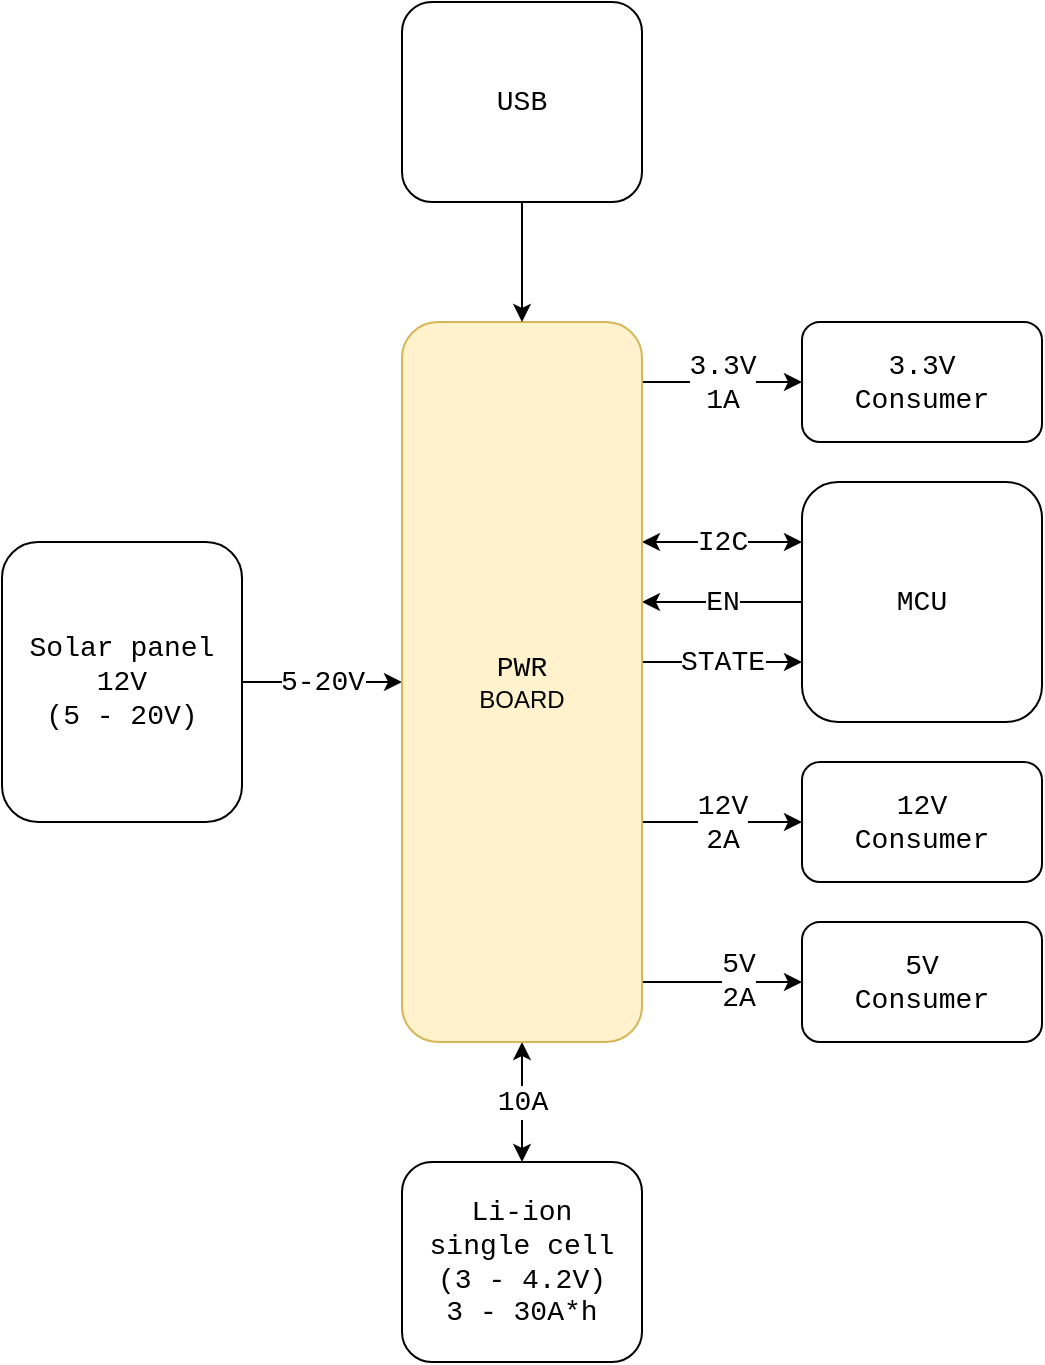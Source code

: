 <mxfile>
    <diagram id="zrE_vpf99_Xxtl037SuV" name="Page-1">
        <mxGraphModel grid="1" page="1" gridSize="10" guides="1" tooltips="1" connect="1" arrows="1" fold="1" pageScale="1" pageWidth="850" pageHeight="1100" math="0" shadow="0">
            <root>
                <mxCell id="0"/>
                <mxCell id="1" parent="0"/>
                <mxCell id="15" value="" style="edgeStyle=none;html=1;fontFamily=Courier New;fontSize=14;" edge="1" parent="1" source="2" target="14">
                    <mxGeometry relative="1" as="geometry"/>
                </mxCell>
                <mxCell id="16" value="5-20V" style="edgeLabel;html=1;align=center;verticalAlign=middle;resizable=0;points=[];fontSize=14;fontFamily=Courier New;" vertex="1" connectable="0" parent="15">
                    <mxGeometry x="0.354" y="-2" relative="1" as="geometry">
                        <mxPoint x="-14" y="-2" as="offset"/>
                    </mxGeometry>
                </mxCell>
                <mxCell id="2" value="&lt;font style=&quot;font-size: 14px;&quot; face=&quot;Courier New&quot;&gt;Solar panel&lt;br&gt;12V&lt;br&gt;(5 - 20V)&lt;/font&gt;" style="rounded=1;whiteSpace=wrap;html=1;" vertex="1" parent="1">
                    <mxGeometry x="80" y="350" width="120" height="140" as="geometry"/>
                </mxCell>
                <mxCell id="17" value="" style="edgeStyle=none;html=1;fontFamily=Courier New;fontSize=14;startArrow=classic;startFill=1;" edge="1" parent="1" source="3" target="14">
                    <mxGeometry relative="1" as="geometry"/>
                </mxCell>
                <mxCell id="EhyADVQBP6MnTy_qKZO0-27" value="10A" style="edgeLabel;html=1;align=center;verticalAlign=middle;resizable=0;points=[];fontSize=14;fontFamily=Courier New;" vertex="1" connectable="0" parent="17">
                    <mxGeometry x="-0.426" y="2" relative="1" as="geometry">
                        <mxPoint x="2" y="-13" as="offset"/>
                    </mxGeometry>
                </mxCell>
                <mxCell id="3" value="&lt;font style=&quot;font-size: 14px;&quot; face=&quot;Courier New&quot;&gt;Li-ion&lt;br&gt;single cell&lt;br&gt;(3 - 4.2V)&lt;br&gt;3 - 30A*h&lt;br&gt;&lt;/font&gt;" style="rounded=1;whiteSpace=wrap;html=1;" vertex="1" parent="1">
                    <mxGeometry x="280" y="660" width="120" height="100" as="geometry"/>
                </mxCell>
                <mxCell id="23" value="I2C" style="edgeStyle=orthogonalEdgeStyle;rounded=0;html=1;fontFamily=Courier New;fontSize=14;startArrow=classic;startFill=1;endArrow=classic;endFill=1;exitX=0;exitY=0.25;exitDx=0;exitDy=0;" edge="1" parent="1" source="4" target="14">
                    <mxGeometry relative="1" as="geometry">
                        <Array as="points">
                            <mxPoint x="410" y="350"/>
                            <mxPoint x="410" y="350"/>
                        </Array>
                    </mxGeometry>
                </mxCell>
                <mxCell id="25" value="EN" style="edgeStyle=orthogonalEdgeStyle;rounded=0;html=1;fontFamily=Courier New;fontSize=14;startArrow=none;startFill=0;endArrow=classic;endFill=1;" edge="1" parent="1" source="4" target="14">
                    <mxGeometry relative="1" as="geometry">
                        <Array as="points">
                            <mxPoint x="410" y="380"/>
                            <mxPoint x="410" y="380"/>
                        </Array>
                    </mxGeometry>
                </mxCell>
                <mxCell id="26" value="STATE" style="edgeStyle=orthogonalEdgeStyle;rounded=0;html=1;fontFamily=Courier New;fontSize=14;startArrow=classic;startFill=1;endArrow=none;endFill=0;exitX=0;exitY=0.75;exitDx=0;exitDy=0;" edge="1" parent="1" source="4" target="14">
                    <mxGeometry relative="1" as="geometry">
                        <Array as="points">
                            <mxPoint x="420" y="410"/>
                            <mxPoint x="420" y="410"/>
                        </Array>
                    </mxGeometry>
                </mxCell>
                <mxCell id="4" value="&lt;font style=&quot;font-size: 14px;&quot; face=&quot;Courier New&quot;&gt;MCU&lt;br&gt;&lt;/font&gt;" style="rounded=1;whiteSpace=wrap;html=1;" vertex="1" parent="1">
                    <mxGeometry x="480" y="320" width="120" height="120" as="geometry"/>
                </mxCell>
                <mxCell id="27" value="12V&lt;br&gt;2A" style="edgeStyle=orthogonalEdgeStyle;rounded=0;html=1;fontFamily=Courier New;fontSize=14;startArrow=classic;startFill=1;endArrow=none;endFill=0;" edge="1" parent="1" source="9" target="14">
                    <mxGeometry relative="1" as="geometry">
                        <Array as="points">
                            <mxPoint x="420" y="490"/>
                            <mxPoint x="420" y="490"/>
                        </Array>
                    </mxGeometry>
                </mxCell>
                <mxCell id="9" value="&lt;font style=&quot;font-size: 14px;&quot; face=&quot;Courier New&quot;&gt;12V&lt;br&gt;Consumer&lt;br&gt;&lt;/font&gt;" style="rounded=1;whiteSpace=wrap;html=1;" vertex="1" parent="1">
                    <mxGeometry x="480" y="460" width="120" height="60" as="geometry"/>
                </mxCell>
                <mxCell id="B7HDjd4C02zigvHrWZTX-31" style="edgeStyle=orthogonalEdgeStyle;rounded=0;html=1;strokeWidth=1;fontFamily=Courier New;fontSize=14;startArrow=classic;startFill=1;endArrow=none;endFill=0;" edge="1" parent="1" source="10" target="14">
                    <mxGeometry relative="1" as="geometry">
                        <Array as="points">
                            <mxPoint x="420" y="570"/>
                            <mxPoint x="420" y="570"/>
                        </Array>
                    </mxGeometry>
                </mxCell>
                <mxCell id="B7HDjd4C02zigvHrWZTX-32" value="5V&lt;br&gt;2A" style="edgeLabel;html=1;align=center;verticalAlign=middle;resizable=0;points=[];fontSize=14;fontFamily=Courier New;" vertex="1" connectable="0" parent="B7HDjd4C02zigvHrWZTX-31">
                    <mxGeometry x="-0.201" y="-1" relative="1" as="geometry">
                        <mxPoint as="offset"/>
                    </mxGeometry>
                </mxCell>
                <mxCell id="10" value="&lt;font style=&quot;font-size: 14px;&quot; face=&quot;Courier New&quot;&gt;5V&lt;br&gt;Consumer&lt;br&gt;&lt;/font&gt;" style="rounded=1;whiteSpace=wrap;html=1;" vertex="1" parent="1">
                    <mxGeometry x="480" y="540" width="120" height="60" as="geometry"/>
                </mxCell>
                <mxCell id="21" value="3.3V&lt;br&gt;1A" style="edgeStyle=orthogonalEdgeStyle;rounded=0;html=1;fontFamily=Courier New;fontSize=14;startArrow=classic;startFill=1;endArrow=none;endFill=0;" edge="1" parent="1" source="11" target="14">
                    <mxGeometry relative="1" as="geometry">
                        <Array as="points">
                            <mxPoint x="410" y="270"/>
                            <mxPoint x="410" y="270"/>
                        </Array>
                    </mxGeometry>
                </mxCell>
                <mxCell id="11" value="&lt;font style=&quot;font-size: 14px;&quot; face=&quot;Courier New&quot;&gt;3.3V&lt;br&gt;Consumer&lt;br&gt;&lt;/font&gt;" style="rounded=1;whiteSpace=wrap;html=1;" vertex="1" parent="1">
                    <mxGeometry x="480" y="240" width="120" height="60" as="geometry"/>
                </mxCell>
                <mxCell id="14" value="&lt;font face=&quot;Courier New&quot;&gt;&lt;span style=&quot;font-size: 14px;&quot;&gt;PWR&lt;br&gt;&lt;/span&gt;&lt;/font&gt;BOARD" style="rounded=1;whiteSpace=wrap;html=1;fillColor=#fff2cc;strokeColor=#d6b656;" vertex="1" parent="1">
                    <mxGeometry x="280" y="240" width="120" height="360" as="geometry"/>
                </mxCell>
                <mxCell id="zIQUr9wjGIsM3WTnXDPp-31" style="edgeStyle=orthogonalEdgeStyle;rounded=0;html=1;entryX=0.5;entryY=0;entryDx=0;entryDy=0;fontFamily=Courier New;fontSize=14;startArrow=none;startFill=0;endArrow=classic;endFill=1;" edge="1" parent="1" source="zIQUr9wjGIsM3WTnXDPp-30" target="14">
                    <mxGeometry relative="1" as="geometry"/>
                </mxCell>
                <mxCell id="zIQUr9wjGIsM3WTnXDPp-30" value="&lt;font style=&quot;font-size: 14px;&quot; face=&quot;Courier New&quot;&gt;USB&lt;br&gt;&lt;/font&gt;" style="rounded=1;whiteSpace=wrap;html=1;" vertex="1" parent="1">
                    <mxGeometry x="280" y="80" width="120" height="100" as="geometry"/>
                </mxCell>
            </root>
        </mxGraphModel>
    </diagram>
    <diagram id="2ptTWJ0jk4IigmNnCxss" name="Page-2">
        <mxGraphModel dx="1213" dy="947" grid="1" gridSize="10" guides="1" tooltips="1" connect="1" arrows="1" fold="1" page="1" pageScale="1" pageWidth="850" pageHeight="1100" math="0" shadow="0">
            <root>
                <mxCell id="0"/>
                <mxCell id="1" parent="0"/>
                <mxCell id="FA-zUATAX_dvU8nZjimk-1" value="" style="rounded=1;whiteSpace=wrap;html=1;fillColor=#fff2cc;strokeColor=#d6b656;opacity=50;" vertex="1" parent="1">
                    <mxGeometry x="400" y="100" width="930" height="720" as="geometry"/>
                </mxCell>
                <mxCell id="IMBvvP0ThQnrlaXA7ZjZ-51" style="edgeStyle=orthogonalEdgeStyle;rounded=0;html=1;entryX=0.5;entryY=0;entryDx=0;entryDy=0;strokeWidth=4;fontFamily=Courier New;fontSize=14;fontColor=#FFFFFF;startArrow=none;startFill=0;endArrow=blockThin;endFill=1;fillColor=#f8cecc;strokeColor=#b85450;" edge="1" parent="1" source="jyEvVf1_SBl7tx8vYwn_-1" target="IMBvvP0ThQnrlaXA7ZjZ-1">
                    <mxGeometry relative="1" as="geometry"/>
                </mxCell>
                <mxCell id="IMBvvP0ThQnrlaXA7ZjZ-53" style="edgeStyle=orthogonalEdgeStyle;rounded=0;html=1;strokeWidth=4;fontFamily=Courier New;fontSize=14;fontColor=#FFFFFF;startArrow=none;startFill=0;endArrow=blockThin;endFill=1;fillColor=#f8cecc;strokeColor=#b85450;entryX=0;entryY=0.5;entryDx=0;entryDy=0;" edge="1" parent="1" source="IMBvvP0ThQnrlaXA7ZjZ-55" target="IMBvvP0ThQnrlaXA7ZjZ-2">
                    <mxGeometry relative="1" as="geometry">
                        <mxPoint x="700" y="460.0" as="targetPoint"/>
                        <Array as="points">
                            <mxPoint x="570" y="460"/>
                        </Array>
                    </mxGeometry>
                </mxCell>
                <mxCell id="jyEvVf1_SBl7tx8vYwn_-1" value="DC-DC&lt;br&gt;Charger&lt;br&gt;MPPT" style="rounded=1;whiteSpace=wrap;html=1;fontFamily=Courier New;fontSize=14;fillColor=#cce5ff;strokeColor=#36393d;" vertex="1" parent="1">
                    <mxGeometry x="520" y="340" width="100" height="60" as="geometry"/>
                </mxCell>
                <mxCell id="AWiLYIHbi3MKyC464jxS-2" style="edgeStyle=orthogonalEdgeStyle;rounded=0;html=1;strokeWidth=4;fontFamily=Courier New;fontSize=14;startArrow=none;startFill=0;endArrow=none;endFill=0;fillColor=#f8cecc;strokeColor=#b85450;" edge="1" parent="1" source="jyEvVf1_SBl7tx8vYwn_-4" target="BJM_o5bpryKAy01UKnRP-5">
                    <mxGeometry relative="1" as="geometry"/>
                </mxCell>
                <mxCell id="IMBvvP0ThQnrlaXA7ZjZ-27" style="edgeStyle=orthogonalEdgeStyle;rounded=0;html=1;strokeWidth=4;fontFamily=Courier New;fontSize=14;startArrow=none;startFill=0;endArrow=none;endFill=0;fillColor=#f8cecc;strokeColor=#b85450;" edge="1" parent="1" source="jyEvVf1_SBl7tx8vYwn_-4" target="IMBvvP0ThQnrlaXA7ZjZ-1">
                    <mxGeometry relative="1" as="geometry"/>
                </mxCell>
                <mxCell id="jyEvVf1_SBl7tx8vYwn_-4" value="Li-ion&lt;br&gt;Protection" style="rounded=1;whiteSpace=wrap;html=1;fontFamily=Courier New;fontSize=14;" vertex="1" parent="1">
                    <mxGeometry x="520" y="690" width="100" height="60" as="geometry"/>
                </mxCell>
                <mxCell id="IMBvvP0ThQnrlaXA7ZjZ-52" style="edgeStyle=orthogonalEdgeStyle;rounded=0;html=1;strokeWidth=4;fontFamily=Courier New;fontSize=14;fontColor=#FFFFFF;startArrow=none;startFill=0;endArrow=none;endFill=0;fillColor=#f8cecc;strokeColor=#b85450;" edge="1" parent="1" source="jyEvVf1_SBl7tx8vYwn_-5">
                    <mxGeometry relative="1" as="geometry">
                        <mxPoint x="700" y="460" as="targetPoint"/>
                        <Array as="points">
                            <mxPoint x="700" y="460"/>
                        </Array>
                    </mxGeometry>
                </mxCell>
                <mxCell id="jyEvVf1_SBl7tx8vYwn_-5" value="DC-DC&lt;br&gt;Charger&lt;br&gt;USB" style="rounded=1;whiteSpace=wrap;html=1;fontFamily=Courier New;fontSize=14;fillColor=#cce5ff;strokeColor=#36393d;" vertex="1" parent="1">
                    <mxGeometry x="650" y="340" width="100" height="60" as="geometry"/>
                </mxCell>
                <mxCell id="IMBvvP0ThQnrlaXA7ZjZ-13" style="edgeStyle=orthogonalEdgeStyle;rounded=0;html=1;strokeWidth=4;fontFamily=Courier New;fontSize=14;startArrow=none;startFill=0;endArrow=blockThin;endFill=1;" edge="1" parent="1" source="jyEvVf1_SBl7tx8vYwn_-6" target="IMBvvP0ThQnrlaXA7ZjZ-10">
                    <mxGeometry relative="1" as="geometry"/>
                </mxCell>
                <mxCell id="jyEvVf1_SBl7tx8vYwn_-6" value="DC-DC&lt;br&gt;Boost&lt;br&gt;5V" style="rounded=1;whiteSpace=wrap;html=1;fontFamily=Courier New;fontSize=14;fillColor=#cce5ff;strokeColor=#36393d;" vertex="1" parent="1">
                    <mxGeometry x="990" y="430" width="100" height="60" as="geometry"/>
                </mxCell>
                <mxCell id="IMBvvP0ThQnrlaXA7ZjZ-12" style="edgeStyle=orthogonalEdgeStyle;rounded=0;html=1;strokeWidth=4;fontFamily=Courier New;fontSize=14;startArrow=none;startFill=0;endArrow=blockThin;endFill=1;" edge="1" parent="1" source="jyEvVf1_SBl7tx8vYwn_-7" target="IMBvvP0ThQnrlaXA7ZjZ-10">
                    <mxGeometry relative="1" as="geometry">
                        <Array as="points">
                            <mxPoint x="1120" y="370"/>
                            <mxPoint x="1120" y="370"/>
                        </Array>
                    </mxGeometry>
                </mxCell>
                <mxCell id="jyEvVf1_SBl7tx8vYwn_-7" value="DC-DC&lt;br&gt;Boost&lt;br&gt;12V" style="rounded=1;whiteSpace=wrap;html=1;fontFamily=Courier New;fontSize=14;fillColor=#cce5ff;strokeColor=#36393d;" vertex="1" parent="1">
                    <mxGeometry x="990" y="340" width="100" height="60" as="geometry"/>
                </mxCell>
                <mxCell id="IMBvvP0ThQnrlaXA7ZjZ-14" style="edgeStyle=orthogonalEdgeStyle;rounded=0;html=1;strokeWidth=4;fontFamily=Courier New;fontSize=14;startArrow=none;startFill=0;endArrow=blockThin;endFill=1;" edge="1" parent="1" source="jyEvVf1_SBl7tx8vYwn_-8" target="IMBvvP0ThQnrlaXA7ZjZ-10">
                    <mxGeometry relative="1" as="geometry">
                        <Array as="points">
                            <mxPoint x="1120" y="550"/>
                            <mxPoint x="1120" y="550"/>
                        </Array>
                    </mxGeometry>
                </mxCell>
                <mxCell id="jyEvVf1_SBl7tx8vYwn_-8" value="DC-DC&lt;br&gt;Buck-boost&lt;br&gt;3.3V" style="rounded=1;whiteSpace=wrap;html=1;fontFamily=Courier New;fontSize=14;fillColor=#cce5ff;strokeColor=#36393d;" vertex="1" parent="1">
                    <mxGeometry x="990" y="520" width="100" height="60" as="geometry"/>
                </mxCell>
                <mxCell id="AWiLYIHbi3MKyC464jxS-1" value="" style="edgeStyle=orthogonalEdgeStyle;rounded=0;html=1;strokeWidth=4;fontFamily=Courier New;fontSize=14;startArrow=none;startFill=0;endArrow=blockThin;endFill=1;" edge="1" parent="1" source="BJM_o5bpryKAy01UKnRP-3" target="jyEvVf1_SBl7tx8vYwn_-5">
                    <mxGeometry relative="1" as="geometry"/>
                </mxCell>
                <mxCell id="BJM_o5bpryKAy01UKnRP-3" value="USB&lt;br&gt;Type-C" style="rounded=1;whiteSpace=wrap;html=1;fontFamily=Courier New;fontSize=14;fillColor=#eeeeee;strokeColor=#36393d;" vertex="1" parent="1">
                    <mxGeometry x="650" y="70" width="100" height="60" as="geometry"/>
                </mxCell>
                <mxCell id="IMBvvP0ThQnrlaXA7ZjZ-49" style="edgeStyle=orthogonalEdgeStyle;rounded=0;html=1;entryX=0.5;entryY=0;entryDx=0;entryDy=0;strokeWidth=4;fontFamily=Courier New;fontSize=14;fontColor=#FFFFFF;startArrow=none;startFill=0;endArrow=blockThin;endFill=1;" edge="1" parent="1" source="BJM_o5bpryKAy01UKnRP-4" target="IMBvvP0ThQnrlaXA7ZjZ-3">
                    <mxGeometry relative="1" as="geometry"/>
                </mxCell>
                <mxCell id="BJM_o5bpryKAy01UKnRP-4" value="Micro-Fit&lt;br&gt;2 pin" style="rounded=1;whiteSpace=wrap;html=1;fontFamily=Courier New;fontSize=14;fillColor=#eeeeee;strokeColor=#36393d;" vertex="1" parent="1">
                    <mxGeometry x="520" y="70" width="100" height="60" as="geometry"/>
                </mxCell>
                <mxCell id="BJM_o5bpryKAy01UKnRP-5" value="Micro-Fit&lt;br&gt;4 pin" style="rounded=1;whiteSpace=wrap;html=1;fontFamily=Courier New;fontSize=14;fillColor=#eeeeee;strokeColor=#36393d;" vertex="1" parent="1">
                    <mxGeometry x="520" y="780" width="100" height="60" as="geometry"/>
                </mxCell>
                <mxCell id="BJM_o5bpryKAy01UKnRP-6" value="Signal&lt;br&gt;8 pin" style="rounded=1;whiteSpace=wrap;html=1;fontFamily=Courier New;fontSize=14;fillColor=#eeeeee;strokeColor=#36393d;" vertex="1" parent="1">
                    <mxGeometry x="1270" y="610" width="100" height="60" as="geometry"/>
                </mxCell>
                <mxCell id="BJM_o5bpryKAy01UKnRP-7" value="Micro-Fit&lt;br&gt;4 pin" style="rounded=1;whiteSpace=wrap;html=1;fontFamily=Courier New;fontSize=14;fillColor=#eeeeee;strokeColor=#36393d;" vertex="1" parent="1">
                    <mxGeometry x="1270" y="340" width="100" height="150" as="geometry"/>
                </mxCell>
                <mxCell id="BJM_o5bpryKAy01UKnRP-8" value="Micro-Fit&lt;br&gt;2 pin" style="rounded=1;whiteSpace=wrap;html=1;fontFamily=Courier New;fontSize=14;fillColor=#eeeeee;strokeColor=#36393d;" vertex="1" parent="1">
                    <mxGeometry x="1270" y="520" width="100" height="60" as="geometry"/>
                </mxCell>
                <mxCell id="IMBvvP0ThQnrlaXA7ZjZ-1" value="Li-ion&lt;br&gt;Fuel&lt;br&gt;Gauge" style="rounded=1;whiteSpace=wrap;html=1;fontFamily=Courier New;fontSize=14;fillColor=#cdeb8b;strokeColor=#36393d;" vertex="1" parent="1">
                    <mxGeometry x="520" y="600" width="100" height="60" as="geometry"/>
                </mxCell>
                <mxCell id="IMBvvP0ThQnrlaXA7ZjZ-19" style="edgeStyle=orthogonalEdgeStyle;rounded=0;html=1;strokeWidth=4;fontFamily=Courier New;fontSize=14;startArrow=none;startFill=0;endArrow=blockThin;endFill=1;exitX=1;exitY=0.5;exitDx=0;exitDy=0;" edge="1" parent="1" source="IMBvvP0ThQnrlaXA7ZjZ-2" target="jyEvVf1_SBl7tx8vYwn_-7">
                    <mxGeometry relative="1" as="geometry">
                        <Array as="points">
                            <mxPoint x="930" y="460"/>
                            <mxPoint x="930" y="370"/>
                        </Array>
                    </mxGeometry>
                </mxCell>
                <mxCell id="IMBvvP0ThQnrlaXA7ZjZ-23" style="edgeStyle=orthogonalEdgeStyle;rounded=0;html=1;strokeWidth=4;fontFamily=Courier New;fontSize=14;startArrow=none;startFill=0;endArrow=blockThin;endFill=1;exitX=1;exitY=0.5;exitDx=0;exitDy=0;" edge="1" parent="1" source="IMBvvP0ThQnrlaXA7ZjZ-2" target="jyEvVf1_SBl7tx8vYwn_-6">
                    <mxGeometry relative="1" as="geometry">
                        <Array as="points">
                            <mxPoint x="910" y="460"/>
                            <mxPoint x="910" y="460"/>
                        </Array>
                    </mxGeometry>
                </mxCell>
                <mxCell id="IMBvvP0ThQnrlaXA7ZjZ-24" style="edgeStyle=orthogonalEdgeStyle;rounded=0;html=1;strokeWidth=4;fontFamily=Courier New;fontSize=14;startArrow=none;startFill=0;endArrow=blockThin;endFill=1;exitX=1;exitY=0.5;exitDx=0;exitDy=0;" edge="1" parent="1" source="IMBvvP0ThQnrlaXA7ZjZ-33" target="jyEvVf1_SBl7tx8vYwn_-8">
                    <mxGeometry relative="1" as="geometry">
                        <Array as="points">
                            <mxPoint x="930" y="460"/>
                            <mxPoint x="930" y="550"/>
                        </Array>
                    </mxGeometry>
                </mxCell>
                <mxCell id="IMBvvP0ThQnrlaXA7ZjZ-2" value="INA226&lt;br&gt;0.01 Ohm" style="rounded=1;whiteSpace=wrap;html=1;fontFamily=Courier New;fontSize=14;fillColor=#cdeb8b;strokeColor=#36393d;" vertex="1" parent="1">
                    <mxGeometry x="800" y="430" width="100" height="60" as="geometry"/>
                </mxCell>
                <mxCell id="IMBvvP0ThQnrlaXA7ZjZ-50" style="edgeStyle=orthogonalEdgeStyle;rounded=0;html=1;entryX=0.5;entryY=0;entryDx=0;entryDy=0;strokeWidth=4;fontFamily=Courier New;fontSize=14;fontColor=#FFFFFF;startArrow=none;startFill=0;endArrow=blockThin;endFill=1;" edge="1" parent="1" source="IMBvvP0ThQnrlaXA7ZjZ-3" target="jyEvVf1_SBl7tx8vYwn_-1">
                    <mxGeometry relative="1" as="geometry"/>
                </mxCell>
                <mxCell id="IMBvvP0ThQnrlaXA7ZjZ-3" value="INA226&lt;br&gt;0.01 Ohm" style="rounded=1;whiteSpace=wrap;html=1;fontFamily=Courier New;fontSize=14;fillColor=#cdeb8b;strokeColor=#36393d;" vertex="1" parent="1">
                    <mxGeometry x="520" y="250" width="100" height="60" as="geometry"/>
                </mxCell>
                <mxCell id="IMBvvP0ThQnrlaXA7ZjZ-16" style="edgeStyle=orthogonalEdgeStyle;rounded=0;html=1;strokeWidth=4;fontFamily=Courier New;fontSize=14;startArrow=none;startFill=0;endArrow=blockThin;endFill=1;" edge="1" parent="1" source="IMBvvP0ThQnrlaXA7ZjZ-10" target="BJM_o5bpryKAy01UKnRP-7">
                    <mxGeometry relative="1" as="geometry">
                        <Array as="points">
                            <mxPoint x="1240" y="370"/>
                            <mxPoint x="1240" y="370"/>
                        </Array>
                    </mxGeometry>
                </mxCell>
                <mxCell id="IMBvvP0ThQnrlaXA7ZjZ-17" style="edgeStyle=orthogonalEdgeStyle;rounded=0;html=1;strokeWidth=4;fontFamily=Courier New;fontSize=14;startArrow=none;startFill=0;endArrow=blockThin;endFill=1;" edge="1" parent="1" source="IMBvvP0ThQnrlaXA7ZjZ-10" target="BJM_o5bpryKAy01UKnRP-7">
                    <mxGeometry relative="1" as="geometry">
                        <Array as="points">
                            <mxPoint x="1260" y="460"/>
                            <mxPoint x="1260" y="460"/>
                        </Array>
                    </mxGeometry>
                </mxCell>
                <mxCell id="IMBvvP0ThQnrlaXA7ZjZ-18" style="edgeStyle=orthogonalEdgeStyle;rounded=0;html=1;strokeWidth=4;fontFamily=Courier New;fontSize=14;startArrow=none;startFill=0;endArrow=blockThin;endFill=1;" edge="1" parent="1" source="IMBvvP0ThQnrlaXA7ZjZ-10" target="BJM_o5bpryKAy01UKnRP-8">
                    <mxGeometry relative="1" as="geometry">
                        <Array as="points">
                            <mxPoint x="1240" y="550"/>
                            <mxPoint x="1240" y="550"/>
                        </Array>
                    </mxGeometry>
                </mxCell>
                <mxCell id="IMBvvP0ThQnrlaXA7ZjZ-10" value="INA3221&lt;br&gt;0.01 Ohm" style="rounded=1;whiteSpace=wrap;html=1;fontFamily=Courier New;fontSize=14;fillColor=#cdeb8b;strokeColor=#36393d;" vertex="1" parent="1">
                    <mxGeometry x="1130" y="340" width="100" height="240" as="geometry"/>
                </mxCell>
                <mxCell id="IMBvvP0ThQnrlaXA7ZjZ-34" value="" style="edgeStyle=orthogonalEdgeStyle;rounded=0;html=1;strokeWidth=4;fontFamily=Courier New;fontSize=14;startArrow=none;startFill=0;endArrow=none;endFill=1;exitX=1;exitY=0.5;exitDx=0;exitDy=0;" edge="1" parent="1" source="IMBvvP0ThQnrlaXA7ZjZ-2" target="IMBvvP0ThQnrlaXA7ZjZ-33">
                    <mxGeometry relative="1" as="geometry">
                        <mxPoint x="900" y="460" as="sourcePoint"/>
                        <mxPoint x="990" y="550" as="targetPoint"/>
                        <Array as="points"/>
                    </mxGeometry>
                </mxCell>
                <mxCell id="IMBvvP0ThQnrlaXA7ZjZ-33" value="" style="ellipse;whiteSpace=wrap;html=1;fontFamily=Courier New;fontSize=14;strokeWidth=0;fillColor=#000000;" vertex="1" parent="1">
                    <mxGeometry x="925" y="455" width="10" height="10" as="geometry"/>
                </mxCell>
                <mxCell id="IMBvvP0ThQnrlaXA7ZjZ-35" value="TMP112&lt;br&gt;Temperature" style="rounded=1;whiteSpace=wrap;html=1;fontFamily=Courier New;fontSize=14;fillColor=#cdeb8b;strokeColor=#36393d;" vertex="1" parent="1">
                    <mxGeometry x="800" y="600" width="100" height="60" as="geometry"/>
                </mxCell>
                <mxCell id="IMBvvP0ThQnrlaXA7ZjZ-39" value="I2C" style="shape=callout;whiteSpace=wrap;html=1;perimeter=calloutPerimeter;strokeColor=#666666;strokeWidth=1;fontFamily=Courier New;fontSize=14;fillColor=#f5f5f5;fontColor=#333333;" vertex="1" parent="1">
                    <mxGeometry x="860" y="370" width="40" height="60" as="geometry"/>
                </mxCell>
                <mxCell id="IMBvvP0ThQnrlaXA7ZjZ-40" value="I2C" style="shape=callout;whiteSpace=wrap;html=1;perimeter=calloutPerimeter;strokeColor=#666666;strokeWidth=1;fontFamily=Courier New;fontSize=14;fillColor=#f5f5f5;fontColor=#333333;" vertex="1" parent="1">
                    <mxGeometry x="1190" y="280" width="40" height="60" as="geometry"/>
                </mxCell>
                <mxCell id="IMBvvP0ThQnrlaXA7ZjZ-42" value="I2C" style="shape=callout;whiteSpace=wrap;html=1;perimeter=calloutPerimeter;strokeColor=#666666;strokeWidth=1;fontFamily=Courier New;fontSize=14;fillColor=#f5f5f5;fontColor=#333333;" vertex="1" parent="1">
                    <mxGeometry x="580" y="190" width="40" height="60" as="geometry"/>
                </mxCell>
                <mxCell id="IMBvvP0ThQnrlaXA7ZjZ-43" value="I2C" style="shape=callout;whiteSpace=wrap;html=1;perimeter=calloutPerimeter;strokeColor=#666666;strokeWidth=1;fontFamily=Courier New;fontSize=14;fillColor=#f5f5f5;fontColor=#333333;" vertex="1" parent="1">
                    <mxGeometry x="860" y="540" width="40" height="60" as="geometry"/>
                </mxCell>
                <mxCell id="IMBvvP0ThQnrlaXA7ZjZ-45" value="I2C" style="shape=callout;whiteSpace=wrap;html=1;perimeter=calloutPerimeter;strokeColor=#666666;strokeWidth=1;fontFamily=Courier New;fontSize=14;fillColor=#f5f5f5;fontColor=#333333;" vertex="1" parent="1">
                    <mxGeometry x="710" y="280" width="40" height="60" as="geometry"/>
                </mxCell>
                <mxCell id="IMBvvP0ThQnrlaXA7ZjZ-47" value="I2C" style="shape=callout;whiteSpace=wrap;html=1;perimeter=calloutPerimeter;strokeColor=#666666;strokeWidth=1;fontFamily=Courier New;fontSize=14;fillColor=#f5f5f5;fontColor=#333333;" vertex="1" parent="1">
                    <mxGeometry x="580" y="540" width="40" height="60" as="geometry"/>
                </mxCell>
                <mxCell id="IMBvvP0ThQnrlaXA7ZjZ-56" value="" style="edgeStyle=orthogonalEdgeStyle;rounded=0;html=1;strokeWidth=4;fontFamily=Courier New;fontSize=14;fontColor=#FFFFFF;startArrow=none;startFill=0;endArrow=none;endFill=1;fillColor=#f8cecc;strokeColor=#b85450;entryX=0;entryY=0.5;entryDx=0;entryDy=0;" edge="1" parent="1" source="jyEvVf1_SBl7tx8vYwn_-1" target="IMBvvP0ThQnrlaXA7ZjZ-55">
                    <mxGeometry relative="1" as="geometry">
                        <mxPoint x="800" y="460" as="targetPoint"/>
                        <mxPoint x="570" y="400.0" as="sourcePoint"/>
                        <Array as="points">
                            <mxPoint x="570" y="460"/>
                        </Array>
                    </mxGeometry>
                </mxCell>
                <mxCell id="IMBvvP0ThQnrlaXA7ZjZ-55" value="" style="ellipse;whiteSpace=wrap;html=1;fontFamily=Courier New;fontSize=14;strokeWidth=0;fillColor=#B85450;strokeColor=#B85450;" vertex="1" parent="1">
                    <mxGeometry x="695" y="455" width="10" height="10" as="geometry"/>
                </mxCell>
                <mxCell id="IMBvvP0ThQnrlaXA7ZjZ-57" value="" style="ellipse;whiteSpace=wrap;html=1;fontFamily=Courier New;fontSize=14;strokeWidth=0;fillColor=#B85450;strokeColor=#B85450;" vertex="1" parent="1">
                    <mxGeometry x="565" y="455" width="10" height="10" as="geometry"/>
                </mxCell>
                <mxCell id="IMBvvP0ThQnrlaXA7ZjZ-64" style="edgeStyle=orthogonalEdgeStyle;rounded=0;html=1;strokeWidth=1;fontFamily=Courier New;fontSize=14;fontColor=#000000;startArrow=blockThin;startFill=1;endArrow=blockThin;endFill=1;" edge="1" parent="1" target="BJM_o5bpryKAy01UKnRP-6">
                    <mxGeometry relative="1" as="geometry">
                        <mxPoint x="1230" y="640.0" as="sourcePoint"/>
                    </mxGeometry>
                </mxCell>
                <mxCell id="IMBvvP0ThQnrlaXA7ZjZ-65" value="I2C" style="rounded=0;whiteSpace=wrap;html=1;strokeColor=#666666;strokeWidth=1;fontFamily=Courier New;fontSize=14;fontColor=#333333;fillColor=#f5f5f5;verticalAlign=middle;align=center;" vertex="1" parent="1">
                    <mxGeometry x="1130" y="610" width="100" height="20" as="geometry"/>
                </mxCell>
                <mxCell id="IMBvvP0ThQnrlaXA7ZjZ-67" value="EN-5V" style="rounded=0;whiteSpace=wrap;html=1;strokeColor=#666666;strokeWidth=1;fontFamily=Courier New;fontSize=14;fontColor=#333333;fillColor=#f5f5f5;verticalAlign=middle;align=center;" vertex="1" parent="1">
                    <mxGeometry x="1130" y="630" width="100" height="20" as="geometry"/>
                </mxCell>
                <mxCell id="IMBvvP0ThQnrlaXA7ZjZ-68" value="EN-12V" style="rounded=0;whiteSpace=wrap;html=1;strokeColor=#666666;strokeWidth=1;fontFamily=Courier New;fontSize=14;fontColor=#333333;fillColor=#f5f5f5;verticalAlign=middle;align=center;" vertex="1" parent="1">
                    <mxGeometry x="1130" y="650" width="100" height="20" as="geometry"/>
                </mxCell>
                <mxCell id="IMBvvP0ThQnrlaXA7ZjZ-69" value="CHRG" style="rounded=0;whiteSpace=wrap;html=1;strokeColor=#666666;strokeWidth=1;fontFamily=Courier New;fontSize=14;fontColor=#333333;fillColor=#f5f5f5;verticalAlign=middle;align=center;" vertex="1" parent="1">
                    <mxGeometry x="1130" y="670" width="100" height="20" as="geometry"/>
                </mxCell>
                <mxCell id="IMBvvP0ThQnrlaXA7ZjZ-70" value="INT" style="rounded=0;whiteSpace=wrap;html=1;strokeColor=#666666;strokeWidth=1;fontFamily=Courier New;fontSize=14;fontColor=#333333;fillColor=#f5f5f5;verticalAlign=middle;align=center;" vertex="1" parent="1">
                    <mxGeometry x="1130" y="690" width="100" height="20" as="geometry"/>
                </mxCell>
            </root>
        </mxGraphModel>
    </diagram>
</mxfile>